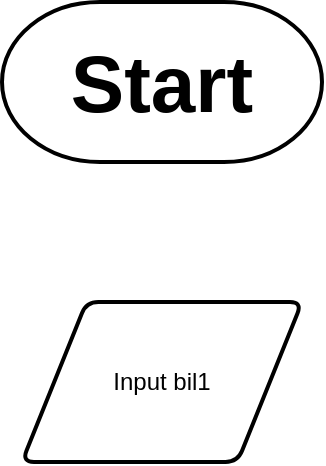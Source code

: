 <mxfile version="13.7.7" type="github">
  <diagram id="oz5weRvFCRklSf2JF1Bt" name="Page-1">
    <mxGraphModel dx="1282" dy="775" grid="1" gridSize="10" guides="1" tooltips="1" connect="1" arrows="1" fold="1" page="1" pageScale="1" pageWidth="850" pageHeight="1100" math="0" shadow="0">
      <root>
        <mxCell id="0" />
        <mxCell id="1" parent="0" />
        <mxCell id="8O-H2GcqhOEYB3syv0Sq-7" value="&lt;b&gt;&lt;font style=&quot;font-size: 40px&quot;&gt;Start&lt;/font&gt;&lt;/b&gt;" style="strokeWidth=2;html=1;shape=mxgraph.flowchart.terminator;whiteSpace=wrap;" vertex="1" parent="1">
          <mxGeometry x="160" y="80" width="160" height="80" as="geometry" />
        </mxCell>
        <mxCell id="8O-H2GcqhOEYB3syv0Sq-8" value="Input bil1" style="shape=parallelogram;html=1;strokeWidth=2;perimeter=parallelogramPerimeter;whiteSpace=wrap;rounded=1;arcSize=12;size=0.23;" vertex="1" parent="1">
          <mxGeometry x="170" y="230" width="140" height="80" as="geometry" />
        </mxCell>
      </root>
    </mxGraphModel>
  </diagram>
</mxfile>
